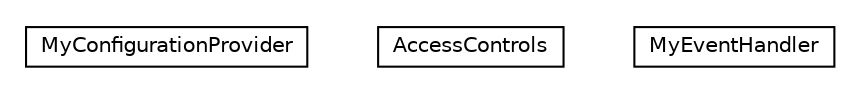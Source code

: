 #!/usr/local/bin/dot
#
# Class diagram 
# Generated by UMLGraph version R5_6-24-gf6e263 (http://www.umlgraph.org/)
#

digraph G {
	edge [fontname="Helvetica",fontsize=10,labelfontname="Helvetica",labelfontsize=10];
	node [fontname="Helvetica",fontsize=10,shape=plaintext];
	nodesep=0.25;
	ranksep=0.5;
	// net.trajano.doxdb.sample.ejb.MyConfigurationProvider
	c12 [label=<<table title="net.trajano.doxdb.sample.ejb.MyConfigurationProvider" border="0" cellborder="1" cellspacing="0" cellpadding="2" port="p" href="./MyConfigurationProvider.html">
		<tr><td><table border="0" cellspacing="0" cellpadding="1">
<tr><td align="center" balign="center"> MyConfigurationProvider </td></tr>
		</table></td></tr>
		</table>>, URL="./MyConfigurationProvider.html", fontname="Helvetica", fontcolor="black", fontsize=10.0];
	// net.trajano.doxdb.sample.ejb.AccessControls
	c13 [label=<<table title="net.trajano.doxdb.sample.ejb.AccessControls" border="0" cellborder="1" cellspacing="0" cellpadding="2" port="p" href="./AccessControls.html">
		<tr><td><table border="0" cellspacing="0" cellpadding="1">
<tr><td align="center" balign="center"> AccessControls </td></tr>
		</table></td></tr>
		</table>>, URL="./AccessControls.html", fontname="Helvetica", fontcolor="black", fontsize=10.0];
	// net.trajano.doxdb.sample.ejb.MyEventHandler
	c14 [label=<<table title="net.trajano.doxdb.sample.ejb.MyEventHandler" border="0" cellborder="1" cellspacing="0" cellpadding="2" port="p" href="./MyEventHandler.html">
		<tr><td><table border="0" cellspacing="0" cellpadding="1">
<tr><td align="center" balign="center"> MyEventHandler </td></tr>
		</table></td></tr>
		</table>>, URL="./MyEventHandler.html", fontname="Helvetica", fontcolor="black", fontsize=10.0];
}

